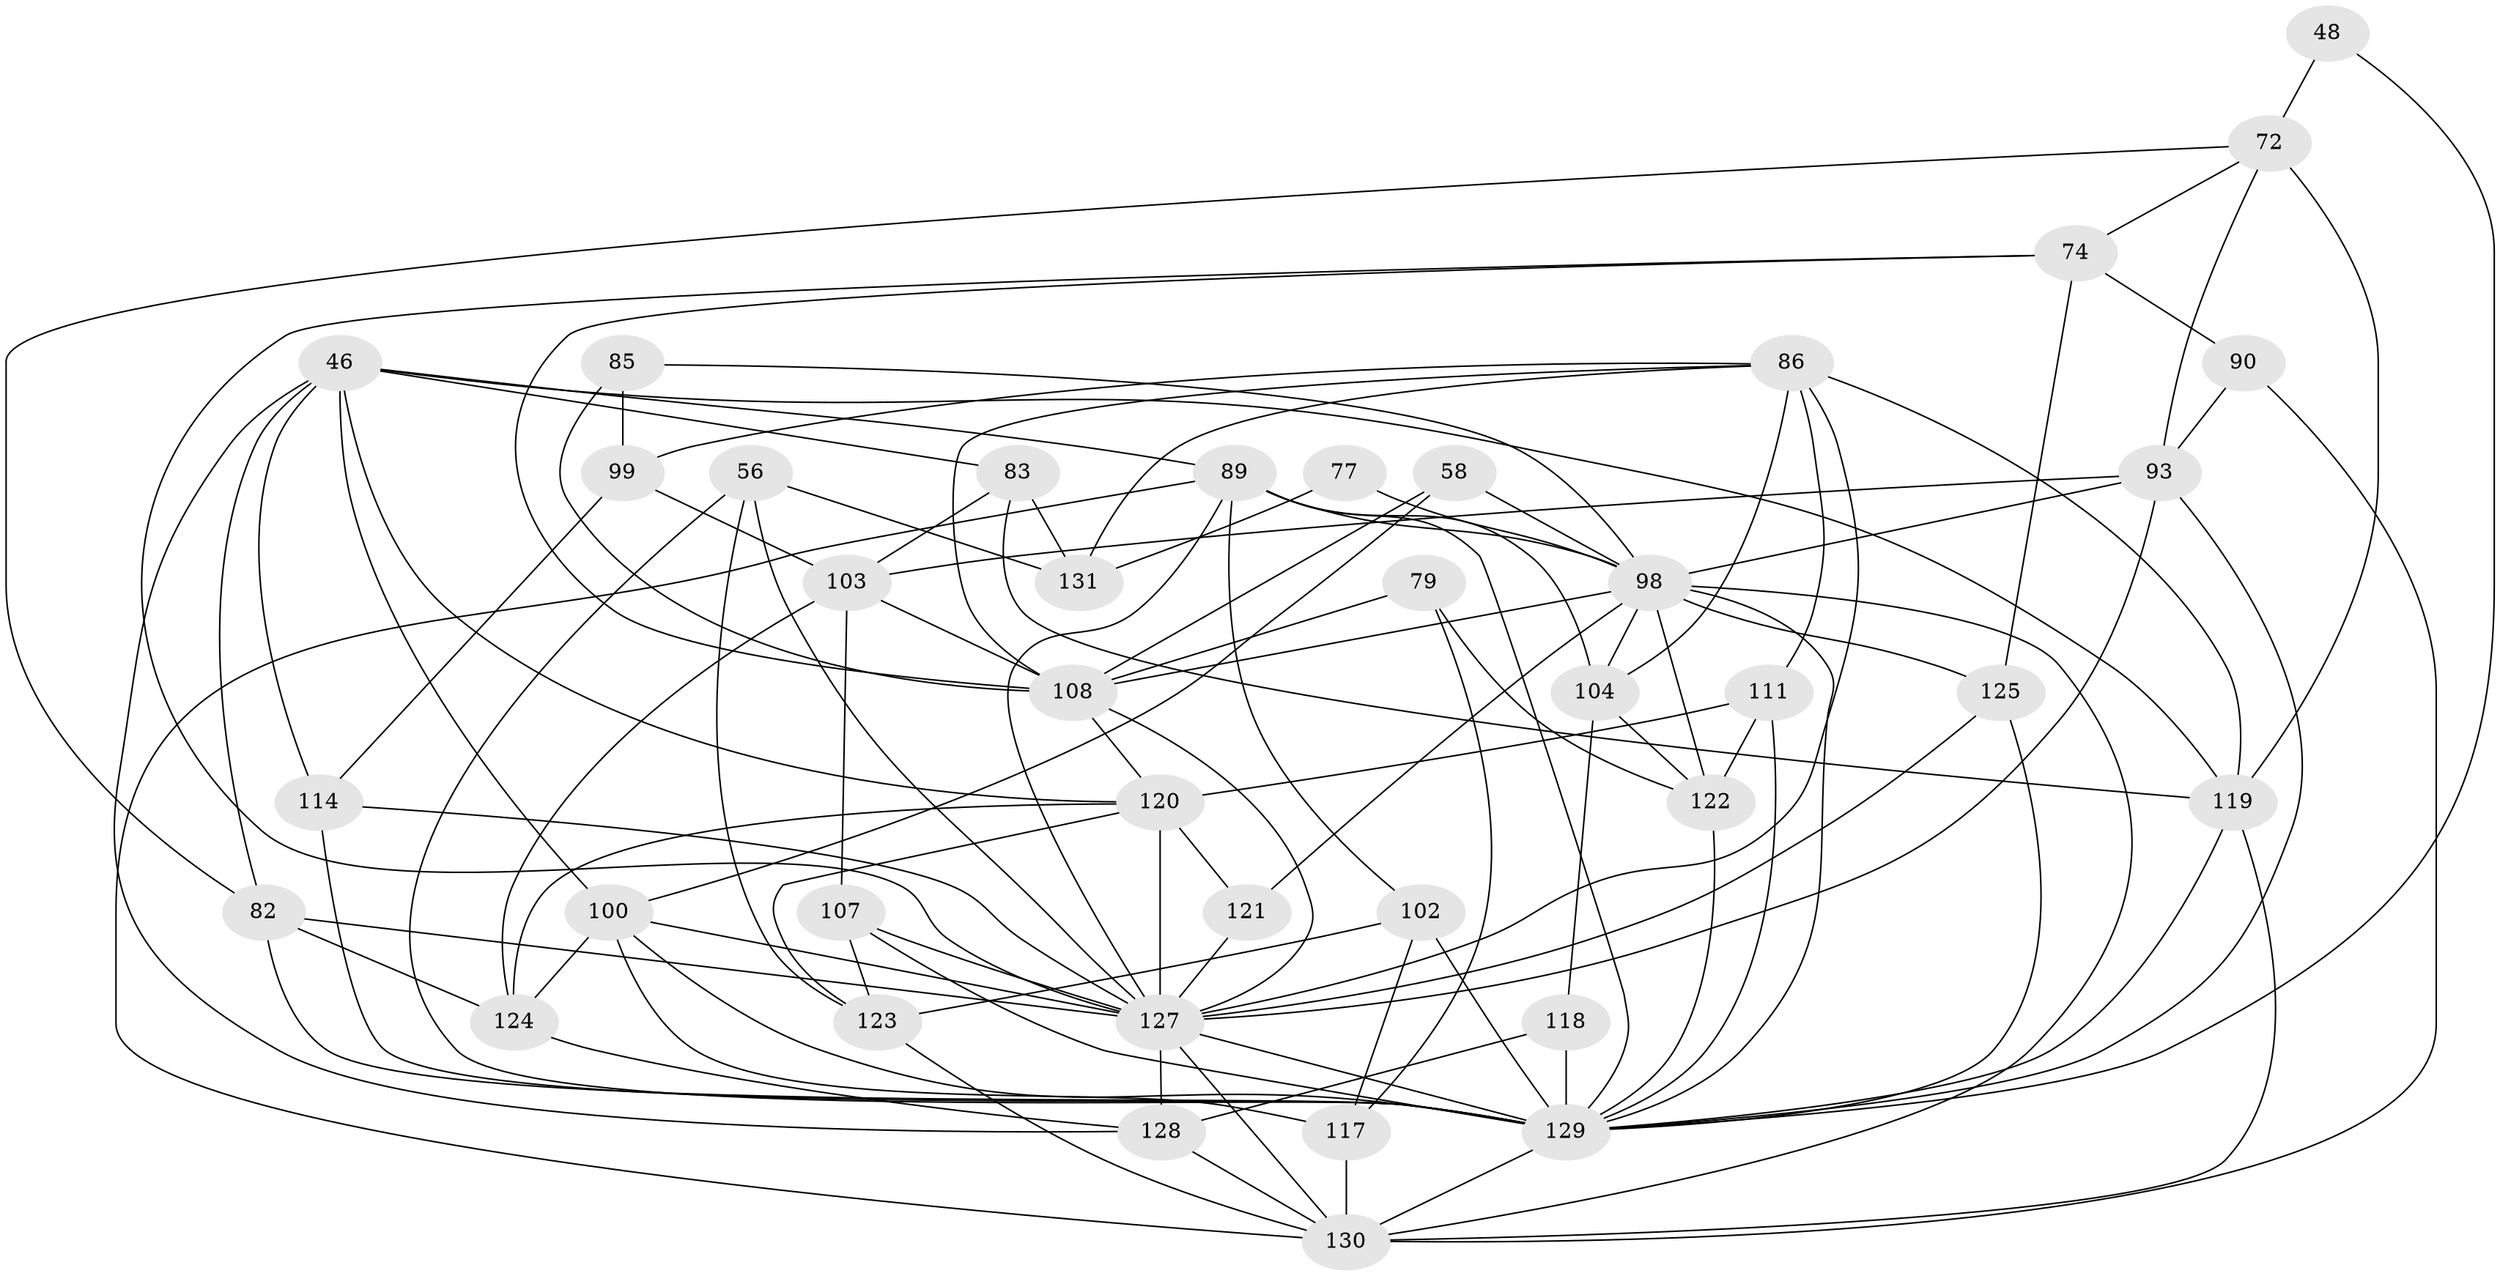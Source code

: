 // original degree distribution, {4: 1.0}
// Generated by graph-tools (version 1.1) at 2025/03/03/04/25 22:03:54]
// undirected, 39 vertices, 109 edges
graph export_dot {
graph [start="1"]
  node [color=gray90,style=filled];
  46 [super="+22+44"];
  48;
  56;
  58;
  72 [super="+6"];
  74 [super="+1"];
  77;
  79;
  82 [super="+50+38"];
  83 [super="+8"];
  85;
  86 [super="+69+39"];
  89 [super="+43+84"];
  90;
  93 [super="+75+49"];
  98 [super="+47+67"];
  99 [super="+32"];
  100 [super="+57"];
  102 [super="+65"];
  103 [super="+88"];
  104 [super="+21+68"];
  107 [super="+87"];
  108 [super="+36+52+66"];
  111;
  114 [super="+81"];
  117 [super="+18"];
  118 [super="+96"];
  119 [super="+40+33+53"];
  120 [super="+112+115"];
  121 [super="+5"];
  122 [super="+31+59"];
  123 [super="+113"];
  124 [super="+60"];
  125 [super="+106"];
  127 [super="+54+110+61+116"];
  128 [super="+10"];
  129 [super="+78+95+126+109+105"];
  130 [super="+19+94"];
  131 [super="+26"];
  46 -- 114;
  46 -- 82 [weight=2];
  46 -- 83;
  46 -- 128;
  46 -- 119;
  46 -- 120 [weight=2];
  46 -- 89;
  46 -- 100;
  48 -- 72 [weight=2];
  48 -- 129 [weight=2];
  56 -- 123;
  56 -- 131;
  56 -- 127;
  56 -- 129;
  58 -- 108;
  58 -- 98;
  58 -- 100 [weight=2];
  72 -- 93;
  72 -- 74;
  72 -- 119;
  72 -- 82;
  74 -- 90;
  74 -- 108;
  74 -- 125 [weight=2];
  74 -- 127;
  77 -- 131 [weight=2];
  77 -- 98 [weight=2];
  79 -- 122 [weight=2];
  79 -- 117;
  79 -- 108;
  82 -- 124 [weight=2];
  82 -- 127 [weight=3];
  82 -- 129 [weight=4];
  83 -- 131 [weight=2];
  83 -- 119 [weight=2];
  83 -- 103;
  85 -- 99 [weight=2];
  85 -- 108;
  85 -- 98;
  86 -- 108 [weight=2];
  86 -- 99;
  86 -- 119 [weight=2];
  86 -- 104 [weight=4];
  86 -- 111;
  86 -- 131;
  86 -- 127;
  89 -- 130;
  89 -- 104;
  89 -- 98 [weight=2];
  89 -- 102;
  89 -- 127;
  89 -- 129;
  90 -- 93 [weight=2];
  90 -- 130;
  93 -- 103;
  93 -- 98;
  93 -- 127 [weight=4];
  93 -- 129;
  98 -- 121 [weight=4];
  98 -- 125 [weight=2];
  98 -- 130;
  98 -- 104;
  98 -- 108;
  98 -- 122;
  98 -- 129;
  99 -- 114 [weight=2];
  99 -- 103;
  100 -- 117;
  100 -- 129 [weight=2];
  100 -- 127;
  100 -- 124;
  102 -- 117;
  102 -- 123 [weight=2];
  102 -- 129 [weight=2];
  103 -- 124;
  103 -- 108;
  103 -- 107;
  104 -- 118 [weight=2];
  104 -- 122 [weight=2];
  107 -- 123;
  107 -- 127 [weight=4];
  107 -- 129 [weight=2];
  108 -- 127;
  108 -- 120;
  111 -- 120;
  111 -- 122;
  111 -- 129;
  114 -- 129 [weight=2];
  114 -- 127;
  117 -- 130 [weight=3];
  118 -- 128 [weight=2];
  118 -- 129 [weight=2];
  119 -- 130;
  119 -- 129 [weight=5];
  120 -- 123 [weight=2];
  120 -- 127 [weight=4];
  120 -- 121;
  120 -- 124;
  121 -- 127;
  122 -- 129 [weight=2];
  123 -- 130 [weight=2];
  124 -- 128;
  125 -- 127 [weight=2];
  125 -- 129 [weight=2];
  127 -- 130;
  127 -- 128;
  127 -- 129;
  128 -- 130;
  129 -- 130;
}
